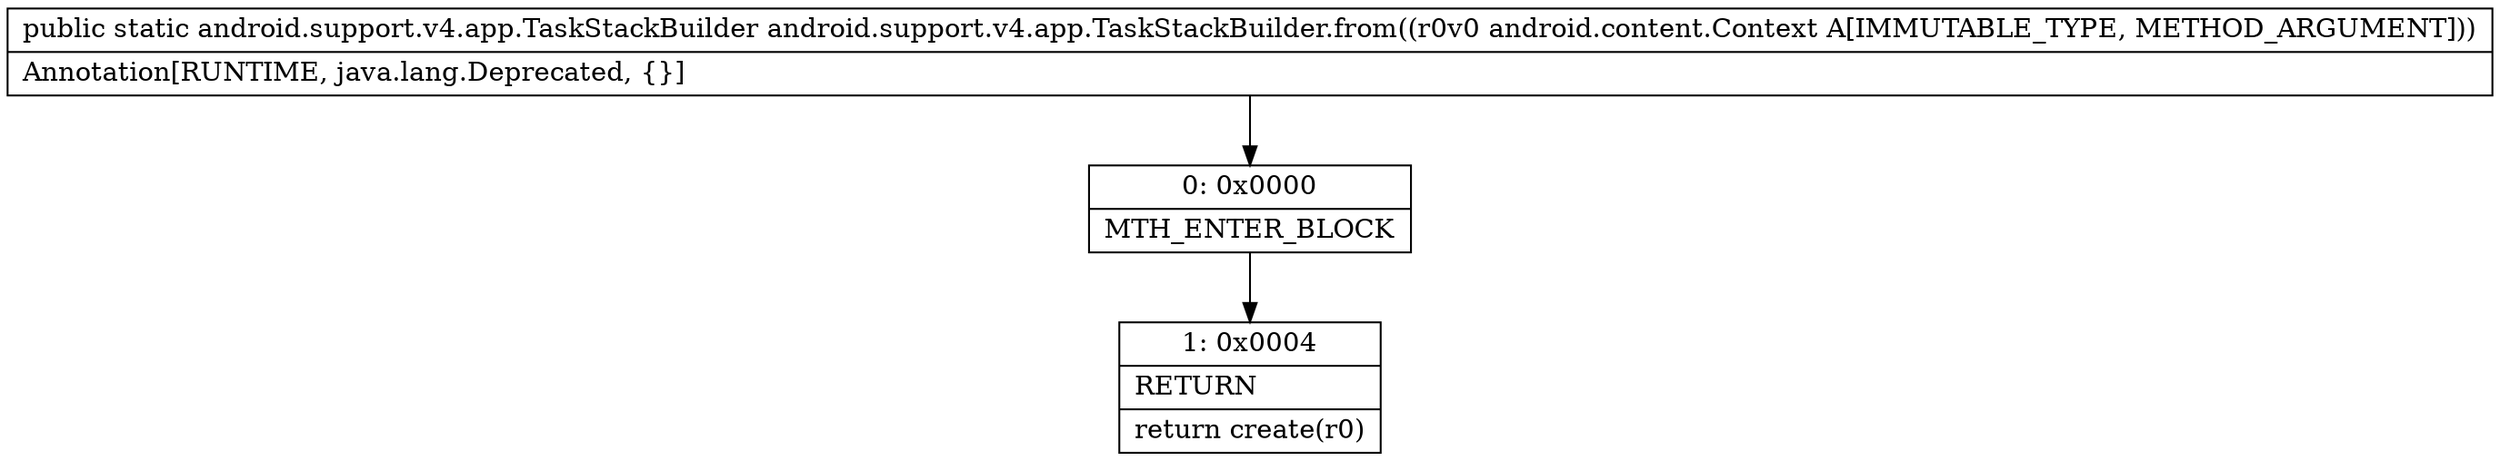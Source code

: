 digraph "CFG forandroid.support.v4.app.TaskStackBuilder.from(Landroid\/content\/Context;)Landroid\/support\/v4\/app\/TaskStackBuilder;" {
Node_0 [shape=record,label="{0\:\ 0x0000|MTH_ENTER_BLOCK\l}"];
Node_1 [shape=record,label="{1\:\ 0x0004|RETURN\l|return create(r0)\l}"];
MethodNode[shape=record,label="{public static android.support.v4.app.TaskStackBuilder android.support.v4.app.TaskStackBuilder.from((r0v0 android.content.Context A[IMMUTABLE_TYPE, METHOD_ARGUMENT]))  | Annotation[RUNTIME, java.lang.Deprecated, \{\}]\l}"];
MethodNode -> Node_0;
Node_0 -> Node_1;
}

